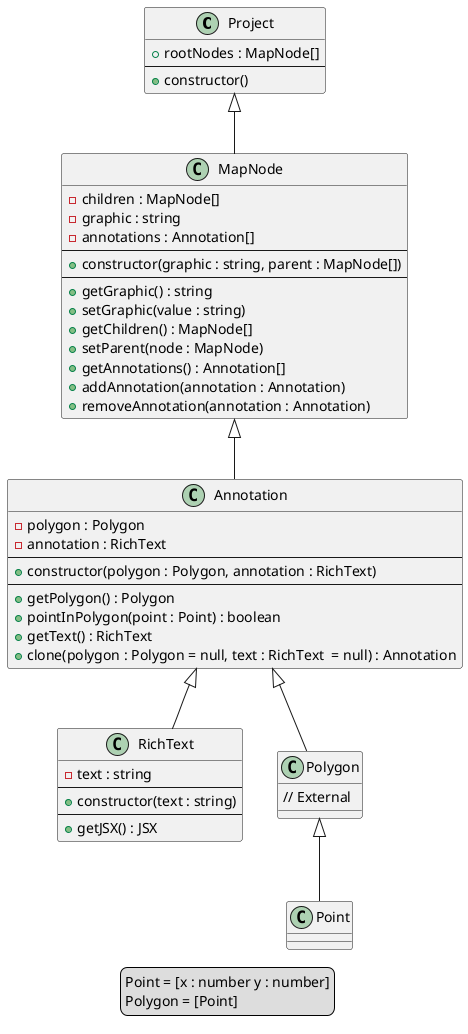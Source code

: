 @startuml DataStructures

class Project{
    + rootNodes : MapNode[]
    --
    + constructor()
}



class MapNode{
    - children : MapNode[]
    - graphic : string
    - annotations : Annotation[]
    --
    + constructor(graphic : string, parent : MapNode[])
    --
    + getGraphic() : string
    + setGraphic(value : string)
    + getChildren() : MapNode[]
    + setParent(node : MapNode)
    + getAnnotations() : Annotation[]
    + addAnnotation(annotation : Annotation)
    + removeAnnotation(annotation : Annotation)
}

class Annotation{
    - polygon : Polygon
    - annotation : RichText
    --
    + constructor(polygon : Polygon, annotation : RichText)
    --
    + getPolygon() : Polygon
    + pointInPolygon(point : Point) : boolean
    + getText() : RichText
    + clone(polygon : Polygon = null, text : RichText  = null) : Annotation
}

class RichText{
    - text : string
    --
    + constructor(text : string)
    --
    + getJSX() : JSX
}

class Polygon{
    // External
}

Project <|-- MapNode
    MapNode <|-- Annotation
        Annotation <|-- RichText
        Annotation <|-- Polygon
            Polygon <|-- Point

legend
Point = ~[x : number y : number~]
Polygon = ~[Point~]
endlegend

@enduml
